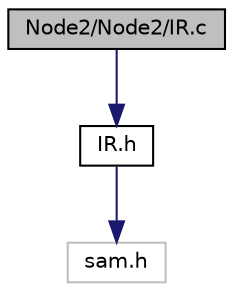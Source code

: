 digraph "Node2/Node2/IR.c"
{
  edge [fontname="Helvetica",fontsize="10",labelfontname="Helvetica",labelfontsize="10"];
  node [fontname="Helvetica",fontsize="10",shape=record];
  Node0 [label="Node2/Node2/IR.c",height=0.2,width=0.4,color="black", fillcolor="grey75", style="filled", fontcolor="black"];
  Node0 -> Node1 [color="midnightblue",fontsize="10",style="solid"];
  Node1 [label="IR.h",height=0.2,width=0.4,color="black", fillcolor="white", style="filled",URL="$IR_8h.html",tooltip="Library for using IR. "];
  Node1 -> Node2 [color="midnightblue",fontsize="10",style="solid"];
  Node2 [label="sam.h",height=0.2,width=0.4,color="grey75", fillcolor="white", style="filled"];
}
